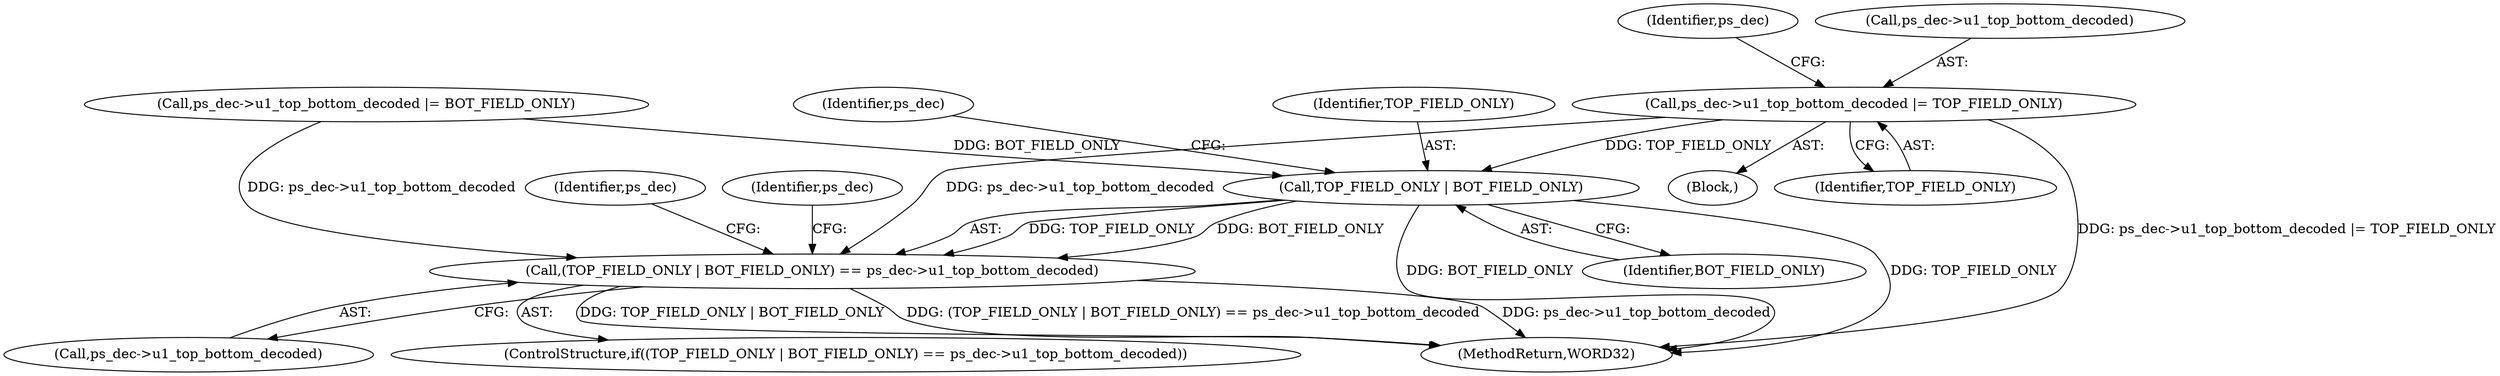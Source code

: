 digraph "0_Android_0b23c81c3dd9ec38f7e6806a3955fed1925541a0@pointer" {
"1001865" [label="(Call,ps_dec->u1_top_bottom_decoded |= TOP_FIELD_ONLY)"];
"1002160" [label="(Call,TOP_FIELD_ONLY | BOT_FIELD_ONLY)"];
"1002159" [label="(Call,(TOP_FIELD_ONLY | BOT_FIELD_ONLY) == ps_dec->u1_top_bottom_decoded)"];
"1002169" [label="(Identifier,ps_dec)"];
"1002175" [label="(Identifier,ps_dec)"];
"1002160" [label="(Call,TOP_FIELD_ONLY | BOT_FIELD_ONLY)"];
"1002226" [label="(MethodReturn,WORD32)"];
"1002161" [label="(Identifier,TOP_FIELD_ONLY)"];
"1001858" [label="(Call,ps_dec->u1_top_bottom_decoded |= BOT_FIELD_ONLY)"];
"1001876" [label="(Identifier,ps_dec)"];
"1002163" [label="(Call,ps_dec->u1_top_bottom_decoded)"];
"1001865" [label="(Call,ps_dec->u1_top_bottom_decoded |= TOP_FIELD_ONLY)"];
"1001869" [label="(Identifier,TOP_FIELD_ONLY)"];
"1002159" [label="(Call,(TOP_FIELD_ONLY | BOT_FIELD_ONLY) == ps_dec->u1_top_bottom_decoded)"];
"1002164" [label="(Identifier,ps_dec)"];
"1002158" [label="(ControlStructure,if((TOP_FIELD_ONLY | BOT_FIELD_ONLY) == ps_dec->u1_top_bottom_decoded))"];
"1001864" [label="(Block,)"];
"1002162" [label="(Identifier,BOT_FIELD_ONLY)"];
"1001866" [label="(Call,ps_dec->u1_top_bottom_decoded)"];
"1001865" -> "1001864"  [label="AST: "];
"1001865" -> "1001869"  [label="CFG: "];
"1001866" -> "1001865"  [label="AST: "];
"1001869" -> "1001865"  [label="AST: "];
"1001876" -> "1001865"  [label="CFG: "];
"1001865" -> "1002226"  [label="DDG: ps_dec->u1_top_bottom_decoded |= TOP_FIELD_ONLY"];
"1001865" -> "1002160"  [label="DDG: TOP_FIELD_ONLY"];
"1001865" -> "1002159"  [label="DDG: ps_dec->u1_top_bottom_decoded"];
"1002160" -> "1002159"  [label="AST: "];
"1002160" -> "1002162"  [label="CFG: "];
"1002161" -> "1002160"  [label="AST: "];
"1002162" -> "1002160"  [label="AST: "];
"1002164" -> "1002160"  [label="CFG: "];
"1002160" -> "1002226"  [label="DDG: BOT_FIELD_ONLY"];
"1002160" -> "1002226"  [label="DDG: TOP_FIELD_ONLY"];
"1002160" -> "1002159"  [label="DDG: TOP_FIELD_ONLY"];
"1002160" -> "1002159"  [label="DDG: BOT_FIELD_ONLY"];
"1001858" -> "1002160"  [label="DDG: BOT_FIELD_ONLY"];
"1002159" -> "1002158"  [label="AST: "];
"1002159" -> "1002163"  [label="CFG: "];
"1002163" -> "1002159"  [label="AST: "];
"1002169" -> "1002159"  [label="CFG: "];
"1002175" -> "1002159"  [label="CFG: "];
"1002159" -> "1002226"  [label="DDG: TOP_FIELD_ONLY | BOT_FIELD_ONLY"];
"1002159" -> "1002226"  [label="DDG: (TOP_FIELD_ONLY | BOT_FIELD_ONLY) == ps_dec->u1_top_bottom_decoded"];
"1002159" -> "1002226"  [label="DDG: ps_dec->u1_top_bottom_decoded"];
"1001858" -> "1002159"  [label="DDG: ps_dec->u1_top_bottom_decoded"];
}
